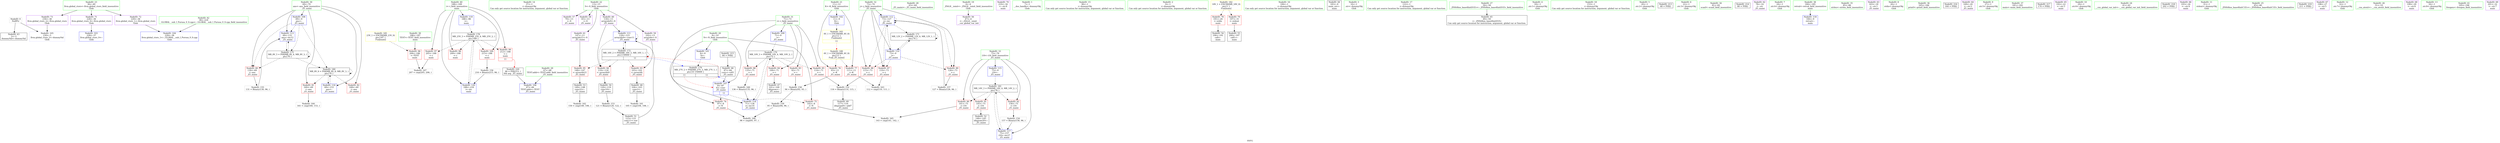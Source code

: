 digraph "SVFG" {
	label="SVFG";

	Node0x55abbecd0af0 [shape=record,color=grey,label="{NodeID: 0\nNullPtr}"];
	Node0x55abbecd0af0 -> Node0x55abbece8830[style=solid];
	Node0x55abbecd0af0 -> Node0x55abbece94b0[style=solid];
	Node0x55abbecfa460 [shape=record,color=black,label="{NodeID: 180\nMR_8V_6 = PHI(MR_8V_8, MR_8V_3, )\npts\{70 \}\n}"];
	Node0x55abbecfa460 -> Node0x55abbeceb820[style=dashed];
	Node0x55abbecfa460 -> Node0x55abbeceb8f0[style=dashed];
	Node0x55abbecfa460 -> Node0x55abbecee580[style=dashed];
	Node0x55abbecfa460 -> Node0x55abbecfa460[style=dashed];
	Node0x55abbece8d70 [shape=record,color=red,label="{NodeID: 97\n205\<--188\n\<--i\nmain\n}"];
	Node0x55abbece8d70 -> Node0x55abbecf1bd0[style=solid];
	Node0x55abbece6cb0 [shape=record,color=green,label="{NodeID: 14\n37\<--1\n\<--dummyObj\nCan only get source location for instruction, argument, global var or function.}"];
	Node0x55abbece99c0 [shape=record,color=blue,label="{NodeID: 111\n118\<--123\narrayidx9\<--conv11\n_Z5_maini\n}"];
	Node0x55abbece99c0 -> Node0x55abbecec2b0[style=dashed];
	Node0x55abbece99c0 -> Node0x55abbece99c0[style=dashed];
	Node0x55abbece99c0 -> Node0x55abbecf7c30[style=dashed];
	Node0x55abbece7ab0 [shape=record,color=green,label="{NodeID: 28\n63\<--64\n_Z5_maini\<--_Z5_maini_field_insensitive\n}"];
	Node0x55abbece8730 [shape=record,color=green,label="{NodeID: 42\n38\<--224\n_GLOBAL__sub_I_Purusa_0_0.cpp\<--_GLOBAL__sub_I_Purusa_0_0.cpp_field_insensitive\n}"];
	Node0x55abbece8730 -> Node0x55abbece93b0[style=solid];
	Node0x55abbecea340 [shape=record,color=purple,label="{NodeID: 56\n47\<--4\n\<--_ZStL8__ioinit\n__cxx_global_var_init\n}"];
	Node0x55abbecf06d0 [shape=record,color=grey,label="{NodeID: 153\n121 = Binary(120, 122, )\n}"];
	Node0x55abbecf06d0 -> Node0x55abbece9f30[style=solid];
	Node0x55abbeceaea0 [shape=record,color=purple,label="{NodeID: 70\n210\<--34\n\<--.str.8\nmain\n}"];
	Node0x55abbecf1bd0 [shape=record,color=grey,label="{NodeID: 167\n207 = cmp(205, 206, )\n}"];
	Node0x55abbeceba90 [shape=record,color=red,label="{NodeID: 84\n100\<--71\n\<--i\n_Z5_maini\n}"];
	Node0x55abbeceba90 -> Node0x55abbece8bd0[style=solid];
	Node0x55abbecd0e80 [shape=record,color=green,label="{NodeID: 1\n7\<--1\n__dso_handle\<--dummyObj\nGlob }"];
	Node0x55abbecfa960 [shape=record,color=black,label="{NodeID: 181\nMR_14V_3 = PHI(MR_14V_4, MR_14V_2, )\npts\{76 \}\n}"];
	Node0x55abbecfa960 -> Node0x55abbecebf70[style=dashed];
	Node0x55abbecfa960 -> Node0x55abbecec040[style=dashed];
	Node0x55abbecfa960 -> Node0x55abbecec110[style=dashed];
	Node0x55abbecfa960 -> Node0x55abbecee650[style=dashed];
	Node0x55abbece8e40 [shape=record,color=red,label="{NodeID: 98\n209\<--188\n\<--i\nmain\n}"];
	Node0x55abbece6db0 [shape=record,color=green,label="{NodeID: 15\n96\<--1\n\<--dummyObj\nCan only get source location for instruction, argument, global var or function.}"];
	Node0x55abbece9a90 [shape=record,color=blue,label="{NodeID: 112\n73\<--127\nj\<--inc\n_Z5_maini\n}"];
	Node0x55abbece9a90 -> Node0x55abbecebd00[style=dashed];
	Node0x55abbece9a90 -> Node0x55abbecebdd0[style=dashed];
	Node0x55abbece9a90 -> Node0x55abbecebea0[style=dashed];
	Node0x55abbece9a90 -> Node0x55abbece9a90[style=dashed];
	Node0x55abbece9a90 -> Node0x55abbecf7730[style=dashed];
	Node0x55abbece7bb0 [shape=record,color=green,label="{NodeID: 29\n67\<--68\nTEST.addr\<--TEST.addr_field_insensitive\n_Z5_maini\n}"];
	Node0x55abbece7bb0 -> Node0x55abbece95b0[style=solid];
	Node0x55abbece8830 [shape=record,color=black,label="{NodeID: 43\n2\<--3\ndummyVal\<--dummyVal\n}"];
	Node0x55abbecea410 [shape=record,color=purple,label="{NodeID: 57\n79\<--13\n\<--S\n_Z5_maini\n}"];
	Node0x55abbecf0850 [shape=record,color=grey,label="{NodeID: 154\n157 = Binary(156, 96, )\n}"];
	Node0x55abbecf0850 -> Node0x55abbecee650[style=solid];
	Node0x55abbeceaf70 [shape=record,color=purple,label="{NodeID: 71\n228\<--36\nllvm.global_ctors_0\<--llvm.global_ctors\nGlob }"];
	Node0x55abbeceaf70 -> Node0x55abbece92b0[style=solid];
	Node0x55abbecebb60 [shape=record,color=red,label="{NodeID: 85\n114\<--71\n\<--i\n_Z5_maini\n}"];
	Node0x55abbecebb60 -> Node0x55abbecf0550[style=solid];
	Node0x55abbecd0f10 [shape=record,color=green,label="{NodeID: 2\n9\<--1\n\<--dummyObj\nCan only get source location for instruction, argument, global var or function.}"];
	Node0x55abbecfae60 [shape=record,color=yellow,style=double,label="{NodeID: 182\n18V_1 = ENCHI(MR_18V_0)\npts\{1 \}\nFun[main]}"];
	Node0x55abbecfae60 -> Node0x55abbeceb5b0[style=dashed];
	Node0x55abbecfae60 -> Node0x55abbeceb680[style=dashed];
	Node0x55abbece8f10 [shape=record,color=red,label="{NodeID: 99\n212\<--188\n\<--i\nmain\n|{<s0>11}}"];
	Node0x55abbece8f10:s0 -> Node0x55abbed07120[style=solid,color=red];
	Node0x55abbece6eb0 [shape=record,color=green,label="{NodeID: 16\n106\<--1\n\<--dummyObj\nCan only get source location for instruction, argument, global var or function.}"];
	Node0x55abbece9b60 [shape=record,color=blue,label="{NodeID: 113\n69\<--131\nans\<--inc12\n_Z5_maini\n}"];
	Node0x55abbece9b60 -> Node0x55abbecf8b30[style=dashed];
	Node0x55abbece7c80 [shape=record,color=green,label="{NodeID: 30\n69\<--70\nans\<--ans_field_insensitive\n_Z5_maini\n}"];
	Node0x55abbece7c80 -> Node0x55abbeceb750[style=solid];
	Node0x55abbece7c80 -> Node0x55abbeceb820[style=solid];
	Node0x55abbece7c80 -> Node0x55abbeceb8f0[style=solid];
	Node0x55abbece7c80 -> Node0x55abbece9750[style=solid];
	Node0x55abbece7c80 -> Node0x55abbece9b60[style=solid];
	Node0x55abbece7c80 -> Node0x55abbecee580[style=solid];
	Node0x55abbece8930 [shape=record,color=black,label="{NodeID: 44\n183\<--9\nmain_ret\<--\nmain\n}"];
	Node0x55abbecea4e0 [shape=record,color=purple,label="{NodeID: 58\n83\<--13\n\<--S\n_Z5_maini\n}"];
	Node0x55abbecf09d0 [shape=record,color=grey,label="{NodeID: 155\n131 = Binary(130, 96, )\n}"];
	Node0x55abbecf09d0 -> Node0x55abbece9b60[style=solid];
	Node0x55abbeceb070 [shape=record,color=purple,label="{NodeID: 72\n229\<--36\nllvm.global_ctors_1\<--llvm.global_ctors\nGlob }"];
	Node0x55abbeceb070 -> Node0x55abbece93b0[style=solid];
	Node0x55abbecebc30 [shape=record,color=red,label="{NodeID: 86\n135\<--71\n\<--i\n_Z5_maini\n}"];
	Node0x55abbecebc30 -> Node0x55abbecf1150[style=solid];
	Node0x55abbece5eb0 [shape=record,color=green,label="{NodeID: 3\n16\<--1\n.str\<--dummyObj\nGlob }"];
	Node0x55abbecfb980 [shape=record,color=yellow,style=double,label="{NodeID: 183\n4V_1 = ENCHI(MR_4V_0)\npts\{12 \}\nFun[main]|{<s0>11}}"];
	Node0x55abbecfb980:s0 -> Node0x55abbecfbf20[style=dashed,color=red];
	Node0x55abbece8fe0 [shape=record,color=red,label="{NodeID: 100\n215\<--188\n\<--i\nmain\n}"];
	Node0x55abbece8fe0 -> Node0x55abbecf0b50[style=solid];
	Node0x55abbece6fb0 [shape=record,color=green,label="{NodeID: 17\n122\<--1\n\<--dummyObj\nCan only get source location for instruction, argument, global var or function.}"];
	Node0x55abbece9c30 [shape=record,color=blue,label="{NodeID: 114\n71\<--136\ni\<--inc14\n_Z5_maini\n}"];
	Node0x55abbece9c30 -> Node0x55abbecf7230[style=dashed];
	Node0x55abbece7d50 [shape=record,color=green,label="{NodeID: 31\n71\<--72\ni\<--i_field_insensitive\n_Z5_maini\n}"];
	Node0x55abbece7d50 -> Node0x55abbeceb9c0[style=solid];
	Node0x55abbece7d50 -> Node0x55abbeceba90[style=solid];
	Node0x55abbece7d50 -> Node0x55abbecebb60[style=solid];
	Node0x55abbece7d50 -> Node0x55abbecebc30[style=solid];
	Node0x55abbece7d50 -> Node0x55abbece9820[style=solid];
	Node0x55abbece7d50 -> Node0x55abbece9c30[style=solid];
	Node0x55abbece8a00 [shape=record,color=black,label="{NodeID: 45\n49\<--50\n\<--_ZNSt8ios_base4InitD1Ev\nCan only get source location for instruction, argument, global var or function.}"];
	Node0x55abbecea5b0 [shape=record,color=purple,label="{NodeID: 59\n102\<--13\narrayidx\<--S\n_Z5_maini\n}"];
	Node0x55abbecea5b0 -> Node0x55abbecec1e0[style=solid];
	Node0x55abbecf0b50 [shape=record,color=grey,label="{NodeID: 156\n216 = Binary(215, 96, )\n}"];
	Node0x55abbecf0b50 -> Node0x55abbecee8c0[style=solid];
	Node0x55abbeceb170 [shape=record,color=purple,label="{NodeID: 73\n230\<--36\nllvm.global_ctors_2\<--llvm.global_ctors\nGlob }"];
	Node0x55abbeceb170 -> Node0x55abbece94b0[style=solid];
	Node0x55abbecf7230 [shape=record,color=black,label="{NodeID: 170\nMR_10V_3 = PHI(MR_10V_4, MR_10V_2, )\npts\{72 \}\n}"];
	Node0x55abbecf7230 -> Node0x55abbeceb9c0[style=dashed];
	Node0x55abbecf7230 -> Node0x55abbeceba90[style=dashed];
	Node0x55abbecf7230 -> Node0x55abbecebb60[style=dashed];
	Node0x55abbecf7230 -> Node0x55abbecebc30[style=dashed];
	Node0x55abbecf7230 -> Node0x55abbece9c30[style=dashed];
	Node0x55abbecebd00 [shape=record,color=red,label="{NodeID: 87\n110\<--73\n\<--j\n_Z5_maini\n}"];
	Node0x55abbecebd00 -> Node0x55abbecf15d0[style=solid];
	Node0x55abbece5f40 [shape=record,color=green,label="{NodeID: 4\n18\<--1\n.str.1\<--dummyObj\nGlob }"];
	Node0x55abbece90b0 [shape=record,color=blue,label="{NodeID: 101\n8\<--9\nN\<--\nGlob }"];
	Node0x55abbece90b0 -> Node0x55abbecf9f30[style=dashed];
	Node0x55abbece70b0 [shape=record,color=green,label="{NodeID: 18\n153\<--1\n\<--dummyObj\nCan only get source location for instruction, argument, global var or function.}"];
	Node0x55abbecee4b0 [shape=record,color=blue,label="{NodeID: 115\n75\<--9\ni16\<--\n_Z5_maini\n}"];
	Node0x55abbecee4b0 -> Node0x55abbecfa960[style=dashed];
	Node0x55abbece7e20 [shape=record,color=green,label="{NodeID: 32\n73\<--74\nj\<--j_field_insensitive\n_Z5_maini\n}"];
	Node0x55abbece7e20 -> Node0x55abbecebd00[style=solid];
	Node0x55abbece7e20 -> Node0x55abbecebdd0[style=solid];
	Node0x55abbece7e20 -> Node0x55abbecebea0[style=solid];
	Node0x55abbece7e20 -> Node0x55abbece98f0[style=solid];
	Node0x55abbece7e20 -> Node0x55abbece9a90[style=solid];
	Node0x55abbece8b00 [shape=record,color=black,label="{NodeID: 46\n87\<--84\nconv\<--call1\n_Z5_maini\n}"];
	Node0x55abbece8b00 -> Node0x55abbece9680[style=solid];
	Node0x55abbecea680 [shape=record,color=purple,label="{NodeID: 60\n118\<--13\narrayidx9\<--S\n_Z5_maini\n}"];
	Node0x55abbecea680 -> Node0x55abbecec2b0[style=solid];
	Node0x55abbecea680 -> Node0x55abbece99c0[style=solid];
	Node0x55abbecf0cd0 [shape=record,color=grey,label="{NodeID: 157\n127 = Binary(126, 96, )\n}"];
	Node0x55abbecf0cd0 -> Node0x55abbece9a90[style=solid];
	Node0x55abbeceb270 [shape=record,color=red,label="{NodeID: 74\n97\<--8\n\<--N\n_Z5_maini\n}"];
	Node0x55abbeceb270 -> Node0x55abbecf1a50[style=solid];
	Node0x55abbecf7730 [shape=record,color=black,label="{NodeID: 171\nMR_12V_2 = PHI(MR_12V_6, MR_12V_1, )\npts\{74 \}\n}"];
	Node0x55abbecf7730 -> Node0x55abbece98f0[style=dashed];
	Node0x55abbecf7730 -> Node0x55abbecf7730[style=dashed];
	Node0x55abbecebdd0 [shape=record,color=red,label="{NodeID: 88\n115\<--73\n\<--j\n_Z5_maini\n}"];
	Node0x55abbecebdd0 -> Node0x55abbecf0550[style=solid];
	Node0x55abbece67a0 [shape=record,color=green,label="{NodeID: 5\n20\<--1\n.str.2\<--dummyObj\nGlob }"];
	Node0x55abbecfbb40 [shape=record,color=yellow,style=double,label="{NodeID: 185\n23V_1 = ENCHI(MR_23V_0)\npts\{187 \}\nFun[main]}"];
	Node0x55abbecfbb40 -> Node0x55abbece8ca0[style=dashed];
	Node0x55abbece91b0 [shape=record,color=blue,label="{NodeID: 102\n11\<--9\nK\<--\nGlob }"];
	Node0x55abbece91b0 -> Node0x55abbecfb980[style=dashed];
	Node0x55abbece71b0 [shape=record,color=green,label="{NodeID: 19\n4\<--6\n_ZStL8__ioinit\<--_ZStL8__ioinit_field_insensitive\nGlob }"];
	Node0x55abbece71b0 -> Node0x55abbecea340[style=solid];
	Node0x55abbecee580 [shape=record,color=blue,label="{NodeID: 116\n69\<--153\nans\<--\n_Z5_maini\n}"];
	Node0x55abbecee580 -> Node0x55abbecfa460[style=dashed];
	Node0x55abbece7ef0 [shape=record,color=green,label="{NodeID: 33\n75\<--76\ni16\<--i16_field_insensitive\n_Z5_maini\n}"];
	Node0x55abbece7ef0 -> Node0x55abbecebf70[style=solid];
	Node0x55abbece7ef0 -> Node0x55abbecec040[style=solid];
	Node0x55abbece7ef0 -> Node0x55abbecec110[style=solid];
	Node0x55abbece7ef0 -> Node0x55abbecee4b0[style=solid];
	Node0x55abbece7ef0 -> Node0x55abbecee650[style=solid];
	Node0x55abbeade230 [shape=record,color=black,label="{NodeID: 213\n48 = PHI()\n}"];
	Node0x55abbece8bd0 [shape=record,color=black,label="{NodeID: 47\n101\<--100\nidxprom\<--\n_Z5_maini\n}"];
	Node0x55abbecea750 [shape=record,color=purple,label="{NodeID: 61\n147\<--13\narrayidx21\<--S\n_Z5_maini\n}"];
	Node0x55abbecea750 -> Node0x55abbecec380[style=solid];
	Node0x55abbecf0e50 [shape=record,color=grey,label="{NodeID: 158\n94 = Binary(92, 93, )\n}"];
	Node0x55abbecf0e50 -> Node0x55abbecf0fd0[style=solid];
	Node0x55abbeceb340 [shape=record,color=red,label="{NodeID: 75\n142\<--8\n\<--N\n_Z5_maini\n}"];
	Node0x55abbeceb340 -> Node0x55abbecf18d0[style=solid];
	Node0x55abbecf7c30 [shape=record,color=black,label="{NodeID: 172\nMR_16V_2 = PHI(MR_16V_5, MR_16V_1, )\npts\{150000 \}\n|{|<s5>11}}"];
	Node0x55abbecf7c30 -> Node0x55abbecec1e0[style=dashed];
	Node0x55abbecf7c30 -> Node0x55abbecec2b0[style=dashed];
	Node0x55abbecf7c30 -> Node0x55abbecec380[style=dashed];
	Node0x55abbecf7c30 -> Node0x55abbece99c0[style=dashed];
	Node0x55abbecf7c30 -> Node0x55abbecf7c30[style=dashed];
	Node0x55abbecf7c30:s5 -> Node0x55abbecf9f30[style=dashed,color=blue];
	Node0x55abbecebea0 [shape=record,color=red,label="{NodeID: 89\n126\<--73\n\<--j\n_Z5_maini\n}"];
	Node0x55abbecebea0 -> Node0x55abbecf0cd0[style=solid];
	Node0x55abbece6830 [shape=record,color=green,label="{NodeID: 6\n22\<--1\n.str.3\<--dummyObj\nGlob }"];
	Node0x55abbece92b0 [shape=record,color=blue,label="{NodeID: 103\n228\<--37\nllvm.global_ctors_0\<--\nGlob }"];
	Node0x55abbece72b0 [shape=record,color=green,label="{NodeID: 20\n8\<--10\nN\<--N_field_insensitive\nGlob }"];
	Node0x55abbece72b0 -> Node0x55abbeceb270[style=solid];
	Node0x55abbece72b0 -> Node0x55abbeceb340[style=solid];
	Node0x55abbece72b0 -> Node0x55abbece90b0[style=solid];
	Node0x55abbece72b0 -> Node0x55abbece9680[style=solid];
	Node0x55abbecee650 [shape=record,color=blue,label="{NodeID: 117\n75\<--157\ni16\<--inc27\n_Z5_maini\n}"];
	Node0x55abbecee650 -> Node0x55abbecfa960[style=dashed];
	Node0x55abbece7fc0 [shape=record,color=green,label="{NodeID: 34\n81\<--82\nscanf\<--scanf_field_insensitive\n}"];
	Node0x55abbed06b20 [shape=record,color=black,label="{NodeID: 214\n80 = PHI()\n}"];
	Node0x55abbece9cc0 [shape=record,color=black,label="{NodeID: 48\n104\<--103\nconv2\<--\n_Z5_maini\n}"];
	Node0x55abbece9cc0 -> Node0x55abbecf12d0[style=solid];
	Node0x55abbecea820 [shape=record,color=purple,label="{NodeID: 62\n78\<--16\n\<--.str\n_Z5_maini\n}"];
	Node0x55abbecf0fd0 [shape=record,color=grey,label="{NodeID: 159\n95 = Binary(94, 96, )\n}"];
	Node0x55abbecf0fd0 -> Node0x55abbecf1a50[style=solid];
	Node0x55abbeceb410 [shape=record,color=red,label="{NodeID: 76\n93\<--11\n\<--K\n_Z5_maini\n}"];
	Node0x55abbeceb410 -> Node0x55abbecf0e50[style=solid];
	Node0x55abbecebf70 [shape=record,color=red,label="{NodeID: 90\n141\<--75\n\<--i16\n_Z5_maini\n}"];
	Node0x55abbecebf70 -> Node0x55abbecf18d0[style=solid];
	Node0x55abbece68c0 [shape=record,color=green,label="{NodeID: 7\n24\<--1\n.str.4\<--dummyObj\nGlob }"];
	Node0x55abbece93b0 [shape=record,color=blue,label="{NodeID: 104\n229\<--38\nllvm.global_ctors_1\<--_GLOBAL__sub_I_Purusa_0_0.cpp\nGlob }"];
	Node0x55abbece73b0 [shape=record,color=green,label="{NodeID: 21\n11\<--12\nK\<--K_field_insensitive\nGlob }"];
	Node0x55abbece73b0 -> Node0x55abbeceb410[style=solid];
	Node0x55abbece73b0 -> Node0x55abbeceb4e0[style=solid];
	Node0x55abbece73b0 -> Node0x55abbece91b0[style=solid];
	Node0x55abbecee720 [shape=record,color=blue,label="{NodeID: 118\n184\<--9\nretval\<--\nmain\n}"];
	Node0x55abbece80c0 [shape=record,color=green,label="{NodeID: 35\n85\<--86\nstrlen\<--strlen_field_insensitive\n}"];
	Node0x55abbed06c20 [shape=record,color=black,label="{NodeID: 215\n84 = PHI()\n}"];
	Node0x55abbed06c20 -> Node0x55abbece8b00[style=solid];
	Node0x55abbece9d90 [shape=record,color=black,label="{NodeID: 49\n117\<--116\nidxprom8\<--add7\n_Z5_maini\n}"];
	Node0x55abbecea8f0 [shape=record,color=purple,label="{NodeID: 63\n163\<--18\n\<--.str.1\n_Z5_maini\n}"];
	Node0x55abbecf1150 [shape=record,color=grey,label="{NodeID: 160\n136 = Binary(135, 96, )\n}"];
	Node0x55abbecf1150 -> Node0x55abbece9c30[style=solid];
	Node0x55abbeceb4e0 [shape=record,color=red,label="{NodeID: 77\n111\<--11\n\<--K\n_Z5_maini\n}"];
	Node0x55abbeceb4e0 -> Node0x55abbecf15d0[style=solid];
	Node0x55abbecec040 [shape=record,color=red,label="{NodeID: 91\n145\<--75\n\<--i16\n_Z5_maini\n}"];
	Node0x55abbecec040 -> Node0x55abbecea000[style=solid];
	Node0x55abbece6950 [shape=record,color=green,label="{NodeID: 8\n26\<--1\nstdin\<--dummyObj\nGlob }"];
	Node0x55abbece94b0 [shape=record,color=blue, style = dotted,label="{NodeID: 105\n230\<--3\nllvm.global_ctors_2\<--dummyVal\nGlob }"];
	Node0x55abbece74b0 [shape=record,color=green,label="{NodeID: 22\n13\<--15\nS\<--S_field_insensitive\nGlob }"];
	Node0x55abbece74b0 -> Node0x55abbecea410[style=solid];
	Node0x55abbece74b0 -> Node0x55abbecea4e0[style=solid];
	Node0x55abbece74b0 -> Node0x55abbecea5b0[style=solid];
	Node0x55abbece74b0 -> Node0x55abbecea680[style=solid];
	Node0x55abbece74b0 -> Node0x55abbecea750[style=solid];
	Node0x55abbecee7f0 [shape=record,color=blue,label="{NodeID: 119\n188\<--96\ni\<--\nmain\n}"];
	Node0x55abbecee7f0 -> Node0x55abbecf9a30[style=dashed];
	Node0x55abbece81c0 [shape=record,color=green,label="{NodeID: 36\n165\<--166\nprintf\<--printf_field_insensitive\n}"];
	Node0x55abbed06d80 [shape=record,color=black,label="{NodeID: 216\n164 = PHI()\n}"];
	Node0x55abbece9e60 [shape=record,color=black,label="{NodeID: 50\n120\<--119\nconv10\<--\n_Z5_maini\n}"];
	Node0x55abbece9e60 -> Node0x55abbecf06d0[style=solid];
	Node0x55abbecea9c0 [shape=record,color=purple,label="{NodeID: 64\n169\<--20\n\<--.str.2\n_Z5_maini\n}"];
	Node0x55abbecf12d0 [shape=record,color=grey,label="{NodeID: 161\n105 = cmp(104, 106, )\n}"];
	Node0x55abbeceb5b0 [shape=record,color=red,label="{NodeID: 78\n191\<--26\n\<--stdin\nmain\n}"];
	Node0x55abbeceb5b0 -> Node0x55abbecea1a0[style=solid];
	Node0x55abbecf8b30 [shape=record,color=black,label="{NodeID: 175\nMR_8V_5 = PHI(MR_8V_4, MR_8V_3, )\npts\{70 \}\n}"];
	Node0x55abbecf8b30 -> Node0x55abbeceb750[style=dashed];
	Node0x55abbecf8b30 -> Node0x55abbece9b60[style=dashed];
	Node0x55abbecf8b30 -> Node0x55abbecf8b30[style=dashed];
	Node0x55abbecf8b30 -> Node0x55abbecfa460[style=dashed];
	Node0x55abbecec110 [shape=record,color=red,label="{NodeID: 92\n156\<--75\n\<--i16\n_Z5_maini\n}"];
	Node0x55abbecec110 -> Node0x55abbecf0850[style=solid];
	Node0x55abbece69e0 [shape=record,color=green,label="{NodeID: 9\n27\<--1\n.str.5\<--dummyObj\nGlob }"];
	Node0x55abbecfbf20 [shape=record,color=yellow,style=double,label="{NodeID: 189\n4V_1 = ENCHI(MR_4V_0)\npts\{12 \}\nFun[_Z5_maini]}"];
	Node0x55abbecfbf20 -> Node0x55abbeceb410[style=dashed];
	Node0x55abbecfbf20 -> Node0x55abbeceb4e0[style=dashed];
	Node0x55abbece95b0 [shape=record,color=blue,label="{NodeID: 106\n67\<--66\nTEST.addr\<--TEST\n_Z5_maini\n}"];
	Node0x55abbece75b0 [shape=record,color=green,label="{NodeID: 23\n36\<--40\nllvm.global_ctors\<--llvm.global_ctors_field_insensitive\nGlob }"];
	Node0x55abbece75b0 -> Node0x55abbeceaf70[style=solid];
	Node0x55abbece75b0 -> Node0x55abbeceb070[style=solid];
	Node0x55abbece75b0 -> Node0x55abbeceb170[style=solid];
	Node0x55abbecee8c0 [shape=record,color=blue,label="{NodeID: 120\n188\<--216\ni\<--inc\nmain\n}"];
	Node0x55abbecee8c0 -> Node0x55abbecf9a30[style=dashed];
	Node0x55abbece82c0 [shape=record,color=green,label="{NodeID: 37\n181\<--182\nmain\<--main_field_insensitive\n}"];
	Node0x55abbed06e50 [shape=record,color=black,label="{NodeID: 217\n170 = PHI()\n}"];
	Node0x55abbece9f30 [shape=record,color=black,label="{NodeID: 51\n123\<--121\nconv11\<--xor\n_Z5_maini\n}"];
	Node0x55abbece9f30 -> Node0x55abbece99c0[style=solid];
	Node0x55abbeceaa90 [shape=record,color=purple,label="{NodeID: 65\n192\<--22\n\<--.str.3\nmain\n}"];
	Node0x55abbecf1450 [shape=record,color=grey,label="{NodeID: 162\n150 = cmp(149, 106, )\n}"];
	Node0x55abbeceb680 [shape=record,color=red,label="{NodeID: 79\n197\<--31\n\<--stdout\nmain\n}"];
	Node0x55abbeceb680 -> Node0x55abbecea270[style=solid];
	Node0x55abbecec1e0 [shape=record,color=red,label="{NodeID: 93\n103\<--102\n\<--arrayidx\n_Z5_maini\n}"];
	Node0x55abbecec1e0 -> Node0x55abbece9cc0[style=solid];
	Node0x55abbece6a70 [shape=record,color=green,label="{NodeID: 10\n29\<--1\n.str.6\<--dummyObj\nGlob }"];
	Node0x55abbece9680 [shape=record,color=blue,label="{NodeID: 107\n8\<--87\nN\<--conv\n_Z5_maini\n|{|<s2>11}}"];
	Node0x55abbece9680 -> Node0x55abbeceb270[style=dashed];
	Node0x55abbece9680 -> Node0x55abbeceb340[style=dashed];
	Node0x55abbece9680:s2 -> Node0x55abbecf9f30[style=dashed,color=blue];
	Node0x55abbece76b0 [shape=record,color=green,label="{NodeID: 24\n41\<--42\n__cxx_global_var_init\<--__cxx_global_var_init_field_insensitive\n}"];
	Node0x55abbece83c0 [shape=record,color=green,label="{NodeID: 38\n184\<--185\nretval\<--retval_field_insensitive\nmain\n}"];
	Node0x55abbece83c0 -> Node0x55abbecee720[style=solid];
	Node0x55abbed06f20 [shape=record,color=black,label="{NodeID: 218\n202 = PHI()\n}"];
	Node0x55abbecea000 [shape=record,color=black,label="{NodeID: 52\n146\<--145\nidxprom20\<--\n_Z5_maini\n}"];
	Node0x55abbeceab60 [shape=record,color=purple,label="{NodeID: 66\n193\<--24\n\<--.str.4\nmain\n}"];
	Node0x55abbecf15d0 [shape=record,color=grey,label="{NodeID: 163\n112 = cmp(110, 111, )\n}"];
	Node0x55abbeceb750 [shape=record,color=red,label="{NodeID: 80\n130\<--69\n\<--ans\n_Z5_maini\n}"];
	Node0x55abbeceb750 -> Node0x55abbecf09d0[style=solid];
	Node0x55abbecec2b0 [shape=record,color=red,label="{NodeID: 94\n119\<--118\n\<--arrayidx9\n_Z5_maini\n}"];
	Node0x55abbecec2b0 -> Node0x55abbece9e60[style=solid];
	Node0x55abbece6b00 [shape=record,color=green,label="{NodeID: 11\n31\<--1\nstdout\<--dummyObj\nGlob }"];
	Node0x55abbece9750 [shape=record,color=blue,label="{NodeID: 108\n69\<--9\nans\<--\n_Z5_maini\n}"];
	Node0x55abbece9750 -> Node0x55abbeceb750[style=dashed];
	Node0x55abbece9750 -> Node0x55abbece9b60[style=dashed];
	Node0x55abbece9750 -> Node0x55abbecf8b30[style=dashed];
	Node0x55abbece9750 -> Node0x55abbecfa460[style=dashed];
	Node0x55abbece77b0 [shape=record,color=green,label="{NodeID: 25\n45\<--46\n_ZNSt8ios_base4InitC1Ev\<--_ZNSt8ios_base4InitC1Ev_field_insensitive\n}"];
	Node0x55abbece8490 [shape=record,color=green,label="{NodeID: 39\n186\<--187\nTEST\<--TEST_field_insensitive\nmain\n}"];
	Node0x55abbece8490 -> Node0x55abbece8ca0[style=solid];
	Node0x55abbed07020 [shape=record,color=black,label="{NodeID: 219\n211 = PHI()\n}"];
	Node0x55abbecea0d0 [shape=record,color=black,label="{NodeID: 53\n149\<--148\nconv22\<--\n_Z5_maini\n}"];
	Node0x55abbecea0d0 -> Node0x55abbecf1450[style=solid];
	Node0x55abbeceac30 [shape=record,color=purple,label="{NodeID: 67\n198\<--27\n\<--.str.5\nmain\n}"];
	Node0x55abbecf1750 [shape=record,color=grey,label="{NodeID: 164\n161 = cmp(160, 153, )\n}"];
	Node0x55abbeceb820 [shape=record,color=red,label="{NodeID: 81\n160\<--69\n\<--ans\n_Z5_maini\n}"];
	Node0x55abbeceb820 -> Node0x55abbecf1750[style=solid];
	Node0x55abbecf9a30 [shape=record,color=black,label="{NodeID: 178\nMR_25V_3 = PHI(MR_25V_4, MR_25V_2, )\npts\{189 \}\n}"];
	Node0x55abbecf9a30 -> Node0x55abbece8d70[style=dashed];
	Node0x55abbecf9a30 -> Node0x55abbece8e40[style=dashed];
	Node0x55abbecf9a30 -> Node0x55abbece8f10[style=dashed];
	Node0x55abbecf9a30 -> Node0x55abbece8fe0[style=dashed];
	Node0x55abbecf9a30 -> Node0x55abbecee8c0[style=dashed];
	Node0x55abbecec380 [shape=record,color=red,label="{NodeID: 95\n148\<--147\n\<--arrayidx21\n_Z5_maini\n}"];
	Node0x55abbecec380 -> Node0x55abbecea0d0[style=solid];
	Node0x55abbece6b90 [shape=record,color=green,label="{NodeID: 12\n32\<--1\n.str.7\<--dummyObj\nGlob }"];
	Node0x55abbece9820 [shape=record,color=blue,label="{NodeID: 109\n71\<--9\ni\<--\n_Z5_maini\n}"];
	Node0x55abbece9820 -> Node0x55abbecf7230[style=dashed];
	Node0x55abbece78b0 [shape=record,color=green,label="{NodeID: 26\n51\<--52\n__cxa_atexit\<--__cxa_atexit_field_insensitive\n}"];
	Node0x55abbece8560 [shape=record,color=green,label="{NodeID: 40\n188\<--189\ni\<--i_field_insensitive\nmain\n}"];
	Node0x55abbece8560 -> Node0x55abbece8d70[style=solid];
	Node0x55abbece8560 -> Node0x55abbece8e40[style=solid];
	Node0x55abbece8560 -> Node0x55abbece8f10[style=solid];
	Node0x55abbece8560 -> Node0x55abbece8fe0[style=solid];
	Node0x55abbece8560 -> Node0x55abbecee7f0[style=solid];
	Node0x55abbece8560 -> Node0x55abbecee8c0[style=solid];
	Node0x55abbed07120 [shape=record,color=black,label="{NodeID: 220\n66 = PHI(212, )\n0th arg _Z5_maini }"];
	Node0x55abbed07120 -> Node0x55abbece95b0[style=solid];
	Node0x55abbecea1a0 [shape=record,color=black,label="{NodeID: 54\n194\<--191\ncall\<--\nmain\n}"];
	Node0x55abbecead00 [shape=record,color=purple,label="{NodeID: 68\n199\<--29\n\<--.str.6\nmain\n}"];
	Node0x55abbecf18d0 [shape=record,color=grey,label="{NodeID: 165\n143 = cmp(141, 142, )\n}"];
	Node0x55abbeceb8f0 [shape=record,color=red,label="{NodeID: 82\n168\<--69\n\<--ans\n_Z5_maini\n}"];
	Node0x55abbecf9f30 [shape=record,color=black,label="{NodeID: 179\nMR_27V_2 = PHI(MR_27V_3, MR_27V_1, )\npts\{10 150000 \}\n|{<s0>11|<s1>11}}"];
	Node0x55abbecf9f30:s0 -> Node0x55abbece9680[style=dashed,color=red];
	Node0x55abbecf9f30:s1 -> Node0x55abbecf7c30[style=dashed,color=red];
	Node0x55abbece8ca0 [shape=record,color=red,label="{NodeID: 96\n206\<--186\n\<--TEST\nmain\n}"];
	Node0x55abbece8ca0 -> Node0x55abbecf1bd0[style=solid];
	Node0x55abbece6c20 [shape=record,color=green,label="{NodeID: 13\n34\<--1\n.str.8\<--dummyObj\nGlob }"];
	Node0x55abbece98f0 [shape=record,color=blue,label="{NodeID: 110\n73\<--9\nj\<--\n_Z5_maini\n}"];
	Node0x55abbece98f0 -> Node0x55abbecebd00[style=dashed];
	Node0x55abbece98f0 -> Node0x55abbecebdd0[style=dashed];
	Node0x55abbece98f0 -> Node0x55abbecebea0[style=dashed];
	Node0x55abbece98f0 -> Node0x55abbece9a90[style=dashed];
	Node0x55abbece98f0 -> Node0x55abbecf7730[style=dashed];
	Node0x55abbece79b0 [shape=record,color=green,label="{NodeID: 27\n50\<--56\n_ZNSt8ios_base4InitD1Ev\<--_ZNSt8ios_base4InitD1Ev_field_insensitive\n}"];
	Node0x55abbece79b0 -> Node0x55abbece8a00[style=solid];
	Node0x55abbece8630 [shape=record,color=green,label="{NodeID: 41\n195\<--196\nfreopen\<--freopen_field_insensitive\n}"];
	Node0x55abbecea270 [shape=record,color=black,label="{NodeID: 55\n200\<--197\ncall1\<--\nmain\n}"];
	Node0x55abbecf0550 [shape=record,color=grey,label="{NodeID: 152\n116 = Binary(114, 115, )\n}"];
	Node0x55abbecf0550 -> Node0x55abbece9d90[style=solid];
	Node0x55abbeceadd0 [shape=record,color=purple,label="{NodeID: 69\n201\<--32\n\<--.str.7\nmain\n}"];
	Node0x55abbecf1a50 [shape=record,color=grey,label="{NodeID: 166\n98 = cmp(95, 97, )\n}"];
	Node0x55abbeceb9c0 [shape=record,color=red,label="{NodeID: 83\n92\<--71\n\<--i\n_Z5_maini\n}"];
	Node0x55abbeceb9c0 -> Node0x55abbecf0e50[style=solid];
}
